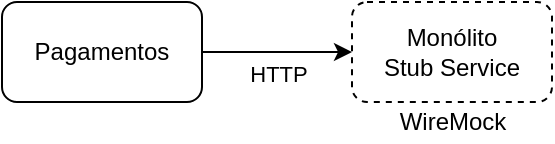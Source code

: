 <mxfile version="12.7.0" type="device"><diagram id="Hjm3fr55TIhVBwDg1OFt" name="Page-1"><mxGraphModel dx="868" dy="448" grid="1" gridSize="10" guides="1" tooltips="1" connect="1" arrows="1" fold="1" page="1" pageScale="1" pageWidth="827" pageHeight="1169" math="0" shadow="0"><root><mxCell id="0"/><mxCell id="1" parent="0"/><mxCell id="Lm5jG9v7UDJptBtEWt8Y-11" value="HTTP" style="edgeStyle=orthogonalEdgeStyle;rounded=0;orthogonalLoop=1;jettySize=auto;html=1;exitX=1;exitY=0.5;exitDx=0;exitDy=0;entryX=0;entryY=0.5;entryDx=0;entryDy=0;verticalAlign=top;spacing=0;strokeColor=#000000;fontColor=#000000;" parent="1" source="qP0e3ax4fjsjuoMb1bam-1" target="Lm5jG9v7UDJptBtEWt8Y-8" edge="1"><mxGeometry relative="1" as="geometry"><Array as="points"/><mxPoint x="520" y="110" as="sourcePoint"/></mxGeometry></mxCell><mxCell id="Lm5jG9v7UDJptBtEWt8Y-8" value="Monólito&lt;br&gt;Stub Service" style="rounded=1;whiteSpace=wrap;html=1;strokeColor=#000000;fontColor=#000000;dashed=1;" parent="1" vertex="1"><mxGeometry x="595" y="85" width="100" height="50" as="geometry"/></mxCell><mxCell id="qP0e3ax4fjsjuoMb1bam-1" value="Pagamentos" style="rounded=1;whiteSpace=wrap;html=1;strokeColor=#000000;fontColor=#000000;" vertex="1" parent="1"><mxGeometry x="420" y="85" width="100" height="50" as="geometry"/></mxCell><mxCell id="qP0e3ax4fjsjuoMb1bam-2" value="WireMock" style="text;html=1;align=center;verticalAlign=middle;resizable=0;points=[];autosize=1;" vertex="1" parent="1"><mxGeometry x="610" y="135" width="70" height="20" as="geometry"/></mxCell></root></mxGraphModel></diagram></mxfile>